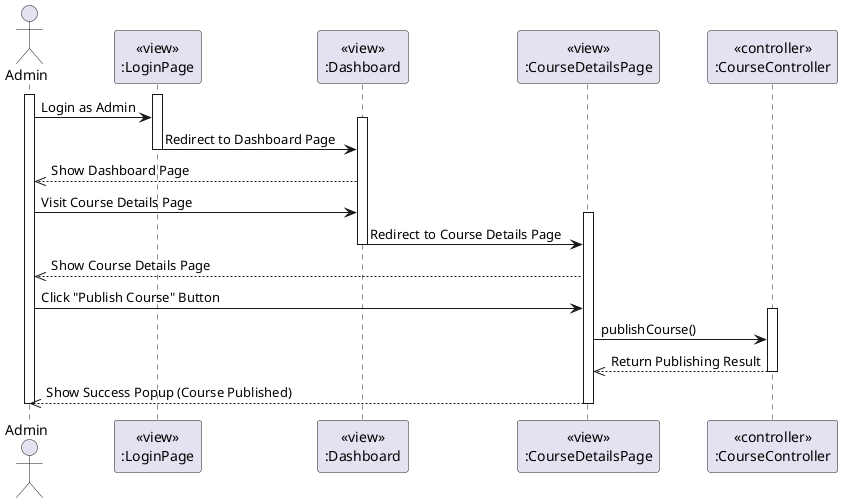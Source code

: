 @startuml PublishCourse
actor Admin
participant LoginPageView [
  <<view>>
  :LoginPage
]

participant DashboardView [
  <<view>>
  :Dashboard
]

participant CourseDetailsView [
  <<view>>
  :CourseDetailsPage
]

participant CourseController [
  <<controller>>
  :CourseController
]

activate Admin
activate LoginPageView
Admin -> LoginPageView: Login as Admin
activate DashboardView
LoginPageView -> DashboardView: Redirect to Dashboard Page
deactivate LoginPageView

DashboardView -->> Admin: Show Dashboard Page

Admin -> DashboardView: Visit Course Details Page
activate CourseDetailsView
DashboardView -> CourseDetailsView: Redirect to Course Details Page
deactivate DashboardView

CourseDetailsView -->> Admin: Show Course Details Page

Admin -> CourseDetailsView: Click "Publish Course" Button

activate CourseController
CourseDetailsView -> CourseController: publishCourse()
CourseController -->> CourseDetailsView: Return Publishing Result
deactivate CourseController

CourseDetailsView -->> Admin: Show Success Popup (Course Published)

deactivate Admin
deactivate CourseDetailsView
@enduml
